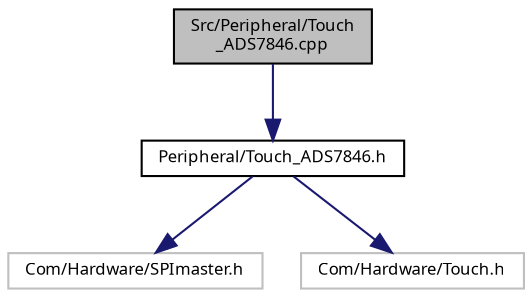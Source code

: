 digraph "Src/Peripheral/Touch_ADS7846.cpp"
{
  edge [fontname="Sans",fontsize="8",labelfontname="Sans",labelfontsize="8"];
  node [fontname="Sans",fontsize="8",shape=record];
  Node1 [label="Src/Peripheral/Touch\l_ADS7846.cpp",height=0.2,width=0.4,color="black", fillcolor="grey75", style="filled", fontcolor="black"];
  Node1 -> Node2 [color="midnightblue",fontsize="8",style="solid",fontname="Sans"];
  Node2 [label="Peripheral/Touch_ADS7846.h",height=0.2,width=0.4,color="black", fillcolor="white", style="filled",URL="$_touch___a_d_s7846_8h.html"];
  Node2 -> Node3 [color="midnightblue",fontsize="8",style="solid",fontname="Sans"];
  Node3 [label="Com/Hardware/SPImaster.h",height=0.2,width=0.4,color="grey75", fillcolor="white", style="filled"];
  Node2 -> Node4 [color="midnightblue",fontsize="8",style="solid",fontname="Sans"];
  Node4 [label="Com/Hardware/Touch.h",height=0.2,width=0.4,color="grey75", fillcolor="white", style="filled"];
}

